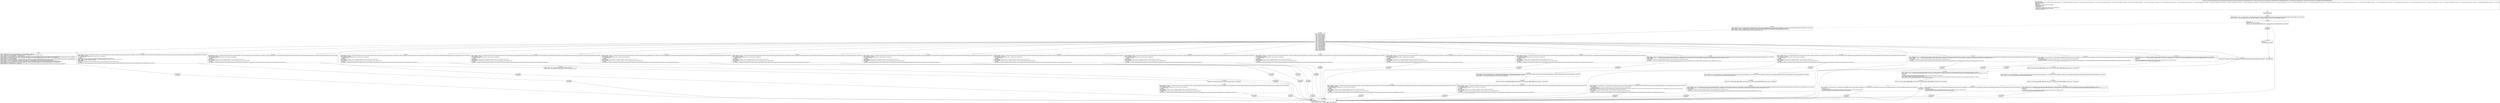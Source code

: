 digraph "CFG forandroidx.constraintlayout.motion.widget.KeyCycle.Loader.read(Landroidx\/constraintlayout\/motion\/widget\/KeyCycle;Landroid\/content\/res\/TypedArray;)V" {
Node_75 [shape=record,label="{75\:\ ?|MTH_ENTER_BLOCK\l}"];
Node_77 [shape=record,label="{77\:\ 0x0000|0x0000: INVOKE  (r0 I:int) = (r7 I:android.content.res.TypedArray A[D('a' android.content.res.TypedArray)]) type: VIRTUAL call: android.content.res.TypedArray.getIndexCount():int A[MD:():int (c)] (LINE:308)\l0x0004: CONST  (r1 I:??[int, float, boolean, short, byte, char, OBJECT, ARRAY]) = (0 ??[int, float, boolean, short, byte, char, OBJECT, ARRAY])  (LINE:309)\l}"];
Node_78 [shape=record,label="{78\:\ 0x0005|LOOP_START\lLOOP:0: B:78:0x0005\-\>B:119:0x019b\l|0x0005: IF  (r1 I:??[int, byte, short, char] A[D('i' int)]) \>= (r0 I:??[int, byte, short, char] A[D('N' int)])  \-\> B:121:0x019f \l}"];
Node_79 [shape=record,label="{79\:\ 0x0007|0x0007: INVOKE  (r2 I:int) = (r7 I:android.content.res.TypedArray A[D('a' android.content.res.TypedArray)]), (r1 I:int A[D('i' int)]) type: VIRTUAL call: android.content.res.TypedArray.getIndex(int):int A[MD:(int):int (c)] (LINE:310)\l0x000b: SGET  (r3 I:android.util.SparseIntArray) =  androidx.constraintlayout.motion.widget.KeyCycle.Loader.mAttrMap android.util.SparseIntArray  (LINE:311)\l0x000d: INVOKE  (r3 I:int) = (r3 I:android.util.SparseIntArray), (r2 I:int A[D('attr' int)]) type: VIRTUAL call: android.util.SparseIntArray.get(int):int A[MD:(int):int (c)]\l0x0011: CONST  (r4 I:??[int, float, short, byte, char]) = (3 ??[int, float, short, byte, char]) \l}"];
Node_80 [shape=record,label="{80\:\ 0x0012|0x0012: SWITCH  (r3 I:??)\l case 1: goto B:110:0x016b\l case 2: goto B:109:0x0162\l case 3: goto B:108:0x015a\l case 4: goto B:107:0x014e\l case 5: goto B:103:0x012e\l case 6: goto B:102:0x0121\l case 7: goto B:98:0x00fe\l case 8: goto B:97:0x00f1\l case 9: goto B:96:0x00e4\l case 10: goto B:95:0x00d7\l case 11: goto B:94:0x00ca\l case 12: goto B:93:0x00bd\l case 13: goto B:92:0x00b0\l case 14: goto B:91:0x00a3\l case 15: goto B:90:0x0096\l case 16: goto B:89:0x0089\l case 17: goto B:88:0x007c\l case 18: goto B:87:0x006f\l case 19: goto B:84:0x005c\l case 20: goto B:83:0x004f\l case 21: goto B:82:0x003f\l default: goto B:81:0x0015 \l}"];
Node_81 [shape=record,label="{81\:\ 0x0015|0x0015: NEW_INSTANCE  (r3 I:java.lang.StringBuilder) =  java.lang.StringBuilder  (LINE:399)\l0x0017: INVOKE  (r3 I:java.lang.StringBuilder) type: DIRECT call: java.lang.StringBuilder.\<init\>():void A[MD:():void (c)]\l0x001a: CONST_STR  (r4 I:java.lang.String) =  \"unused attribute 0x\" \l0x001c: INVOKE  (r3 I:java.lang.StringBuilder), (r4 I:java.lang.String) type: VIRTUAL call: java.lang.StringBuilder.append(java.lang.String):java.lang.StringBuilder A[MD:(java.lang.String):java.lang.StringBuilder (c)]\l0x001f: INVOKE  (r4 I:java.lang.String) = (r2 I:int A[D('attr' int)]) type: STATIC call: java.lang.Integer.toHexString(int):java.lang.String A[MD:(int):java.lang.String (c)]\l0x0023: INVOKE  (r3 I:java.lang.StringBuilder), (r4 I:java.lang.String) type: VIRTUAL call: java.lang.StringBuilder.append(java.lang.String):java.lang.StringBuilder A[MD:(java.lang.String):java.lang.StringBuilder (c)]\l0x0026: CONST_STR  (r4 I:java.lang.String) =  \"   \" \l0x0028: INVOKE  (r3 I:java.lang.StringBuilder), (r4 I:java.lang.String) type: VIRTUAL call: java.lang.StringBuilder.append(java.lang.String):java.lang.StringBuilder A[MD:(java.lang.String):java.lang.StringBuilder (c)]\l0x002b: SGET  (r4 I:android.util.SparseIntArray) =  androidx.constraintlayout.motion.widget.KeyCycle.Loader.mAttrMap android.util.SparseIntArray \l0x002d: INVOKE  (r4 I:int) = (r4 I:android.util.SparseIntArray), (r2 I:int A[D('attr' int)]) type: VIRTUAL call: android.util.SparseIntArray.get(int):int A[MD:(int):int (c)]\l0x0031: INVOKE  (r3 I:java.lang.StringBuilder), (r4 I:int) type: VIRTUAL call: java.lang.StringBuilder.append(int):java.lang.StringBuilder A[MD:(int):java.lang.StringBuilder (c)]\l0x0034: INVOKE  (r3 I:java.lang.String) = (r3 I:java.lang.StringBuilder) type: VIRTUAL call: java.lang.StringBuilder.toString():java.lang.String A[MD:():java.lang.String (c)]\l0x0038: CONST_STR  (r4 I:java.lang.String) =  \"KeyCycle\" \l0x003a: INVOKE  (r4 I:java.lang.String), (r3 I:java.lang.String) type: STATIC call: android.util.Log.e(java.lang.String, java.lang.String):int A[MD:(java.lang.String, java.lang.String):int (c)]\l}"];
Node_123 [shape=record,label="{123\:\ 0x019b|SYNTHETIC\l}"];
Node_119 [shape=record,label="{119\:\ 0x019b|LOOP_END\lLOOP:0: B:78:0x0005\-\>B:119:0x019b\l|0x019b: ARITH  (r1 I:int) = (r1 I:int A[D('i' int)]) + (1 int)  (LINE:309)\l}"];
Node_82 [shape=record,label="{82\:\ 0x003f|0x003f: INVOKE  (r3 I:float) = (r6 I:androidx.constraintlayout.motion.widget.KeyCycle A[D('c' androidx.constraintlayout.motion.widget.KeyCycle)]) type: STATIC call: androidx.constraintlayout.motion.widget.KeyCycle.access$2000(androidx.constraintlayout.motion.widget.KeyCycle):float A[MD:(androidx.constraintlayout.motion.widget.KeyCycle):float (m)] (LINE:396)\l0x0043: INVOKE  (r3 I:float) = \l  (r7 I:android.content.res.TypedArray A[D('a' android.content.res.TypedArray)])\l  (r2 I:int A[D('attr' int)])\l  (r3 I:float)\l type: VIRTUAL call: android.content.res.TypedArray.getFloat(int, float):float A[MD:(int, float):float (c)]\l0x0047: CONST  (r4 I:??[int, float, short, byte, char]) = (1135869952(0x43b40000, float:360.0) ??[int, float, short, byte, char]) \l0x0049: ARITH  (r3 I:float) = (r3 I:float) \/ (r4 I:float) \l0x004a: INVOKE  \l  (r6 I:androidx.constraintlayout.motion.widget.KeyCycle A[D('c' androidx.constraintlayout.motion.widget.KeyCycle)])\l  (r3 I:float)\l type: STATIC call: androidx.constraintlayout.motion.widget.KeyCycle.access$2002(androidx.constraintlayout.motion.widget.KeyCycle, float):float A[MD:(androidx.constraintlayout.motion.widget.KeyCycle, float):float (m)]\l}"];
Node_124 [shape=record,label="{124\:\ 0x019b|SYNTHETIC\l}"];
Node_83 [shape=record,label="{83\:\ 0x004f|0x004f: INVOKE  (r3 I:float) = (r6 I:androidx.constraintlayout.motion.widget.KeyCycle A[D('c' androidx.constraintlayout.motion.widget.KeyCycle)]) type: STATIC call: androidx.constraintlayout.motion.widget.KeyCycle.access$1900(androidx.constraintlayout.motion.widget.KeyCycle):float A[MD:(androidx.constraintlayout.motion.widget.KeyCycle):float (m)] (LINE:393)\l0x0053: INVOKE  (r3 I:float) = \l  (r7 I:android.content.res.TypedArray A[D('a' android.content.res.TypedArray)])\l  (r2 I:int A[D('attr' int)])\l  (r3 I:float)\l type: VIRTUAL call: android.content.res.TypedArray.getFloat(int, float):float A[MD:(int, float):float (c)]\l0x0057: INVOKE  \l  (r6 I:androidx.constraintlayout.motion.widget.KeyCycle A[D('c' androidx.constraintlayout.motion.widget.KeyCycle)])\l  (r3 I:float)\l type: STATIC call: androidx.constraintlayout.motion.widget.KeyCycle.access$1902(androidx.constraintlayout.motion.widget.KeyCycle, float):float A[MD:(androidx.constraintlayout.motion.widget.KeyCycle, float):float (m)]\l}"];
Node_125 [shape=record,label="{125\:\ 0x019b|SYNTHETIC\l}"];
Node_84 [shape=record,label="{84\:\ 0x005c|0x005c: SGET  (r3 I:int) =  android.os.Build.VERSION.SDK_INT int  (LINE:388)\l0x005e: CONST  (r4 I:??[int, float, short, byte, char]) = (21 ??[int, float, short, byte, char]) \l}"];
Node_85 [shape=record,label="{85\:\ 0x0060|0x0060: IF  (r3 I:??[int, byte, short, char]) \< (r4 I:??[int, byte, short, char])  \-\> B:126:0x019b \l}"];
Node_86 [shape=record,label="{86\:\ 0x0062|0x0062: INVOKE  (r3 I:float) = (r6 I:androidx.constraintlayout.motion.widget.KeyCycle A[D('c' androidx.constraintlayout.motion.widget.KeyCycle)]) type: STATIC call: androidx.constraintlayout.motion.widget.KeyCycle.access$1800(androidx.constraintlayout.motion.widget.KeyCycle):float A[MD:(androidx.constraintlayout.motion.widget.KeyCycle):float (m)] (LINE:389)\l0x0066: INVOKE  (r3 I:float) = \l  (r7 I:android.content.res.TypedArray A[D('a' android.content.res.TypedArray)])\l  (r2 I:int A[D('attr' int)])\l  (r3 I:float)\l type: VIRTUAL call: android.content.res.TypedArray.getDimension(int, float):float A[MD:(int, float):float (c)]\l0x006a: INVOKE  \l  (r6 I:androidx.constraintlayout.motion.widget.KeyCycle A[D('c' androidx.constraintlayout.motion.widget.KeyCycle)])\l  (r3 I:float)\l type: STATIC call: androidx.constraintlayout.motion.widget.KeyCycle.access$1802(androidx.constraintlayout.motion.widget.KeyCycle, float):float A[MD:(androidx.constraintlayout.motion.widget.KeyCycle, float):float (m)]\l}"];
Node_127 [shape=record,label="{127\:\ 0x019b|SYNTHETIC\l}"];
Node_126 [shape=record,label="{126\:\ 0x019b|SYNTHETIC\l}"];
Node_87 [shape=record,label="{87\:\ 0x006f|0x006f: INVOKE  (r3 I:float) = (r6 I:androidx.constraintlayout.motion.widget.KeyCycle A[D('c' androidx.constraintlayout.motion.widget.KeyCycle)]) type: STATIC call: androidx.constraintlayout.motion.widget.KeyCycle.access$1700(androidx.constraintlayout.motion.widget.KeyCycle):float A[MD:(androidx.constraintlayout.motion.widget.KeyCycle):float (m)] (LINE:385)\l0x0073: INVOKE  (r3 I:float) = \l  (r7 I:android.content.res.TypedArray A[D('a' android.content.res.TypedArray)])\l  (r2 I:int A[D('attr' int)])\l  (r3 I:float)\l type: VIRTUAL call: android.content.res.TypedArray.getDimension(int, float):float A[MD:(int, float):float (c)]\l0x0077: INVOKE  \l  (r6 I:androidx.constraintlayout.motion.widget.KeyCycle A[D('c' androidx.constraintlayout.motion.widget.KeyCycle)])\l  (r3 I:float)\l type: STATIC call: androidx.constraintlayout.motion.widget.KeyCycle.access$1702(androidx.constraintlayout.motion.widget.KeyCycle, float):float A[MD:(androidx.constraintlayout.motion.widget.KeyCycle, float):float (m)]\l}"];
Node_128 [shape=record,label="{128\:\ 0x019b|SYNTHETIC\l}"];
Node_88 [shape=record,label="{88\:\ 0x007c|0x007c: INVOKE  (r3 I:float) = (r6 I:androidx.constraintlayout.motion.widget.KeyCycle A[D('c' androidx.constraintlayout.motion.widget.KeyCycle)]) type: STATIC call: androidx.constraintlayout.motion.widget.KeyCycle.access$1600(androidx.constraintlayout.motion.widget.KeyCycle):float A[MD:(androidx.constraintlayout.motion.widget.KeyCycle):float (m)] (LINE:382)\l0x0080: INVOKE  (r3 I:float) = \l  (r7 I:android.content.res.TypedArray A[D('a' android.content.res.TypedArray)])\l  (r2 I:int A[D('attr' int)])\l  (r3 I:float)\l type: VIRTUAL call: android.content.res.TypedArray.getDimension(int, float):float A[MD:(int, float):float (c)]\l0x0084: INVOKE  \l  (r6 I:androidx.constraintlayout.motion.widget.KeyCycle A[D('c' androidx.constraintlayout.motion.widget.KeyCycle)])\l  (r3 I:float)\l type: STATIC call: androidx.constraintlayout.motion.widget.KeyCycle.access$1602(androidx.constraintlayout.motion.widget.KeyCycle, float):float A[MD:(androidx.constraintlayout.motion.widget.KeyCycle, float):float (m)]\l}"];
Node_129 [shape=record,label="{129\:\ 0x019b|SYNTHETIC\l}"];
Node_89 [shape=record,label="{89\:\ 0x0089|0x0089: INVOKE  (r3 I:float) = (r6 I:androidx.constraintlayout.motion.widget.KeyCycle A[D('c' androidx.constraintlayout.motion.widget.KeyCycle)]) type: STATIC call: androidx.constraintlayout.motion.widget.KeyCycle.access$1500(androidx.constraintlayout.motion.widget.KeyCycle):float A[MD:(androidx.constraintlayout.motion.widget.KeyCycle):float (m)] (LINE:379)\l0x008d: INVOKE  (r3 I:float) = \l  (r7 I:android.content.res.TypedArray A[D('a' android.content.res.TypedArray)])\l  (r2 I:int A[D('attr' int)])\l  (r3 I:float)\l type: VIRTUAL call: android.content.res.TypedArray.getFloat(int, float):float A[MD:(int, float):float (c)]\l0x0091: INVOKE  \l  (r6 I:androidx.constraintlayout.motion.widget.KeyCycle A[D('c' androidx.constraintlayout.motion.widget.KeyCycle)])\l  (r3 I:float)\l type: STATIC call: androidx.constraintlayout.motion.widget.KeyCycle.access$1502(androidx.constraintlayout.motion.widget.KeyCycle, float):float A[MD:(androidx.constraintlayout.motion.widget.KeyCycle, float):float (m)]\l}"];
Node_130 [shape=record,label="{130\:\ 0x019b|SYNTHETIC\l}"];
Node_90 [shape=record,label="{90\:\ 0x0096|0x0096: INVOKE  (r3 I:float) = (r6 I:androidx.constraintlayout.motion.widget.KeyCycle A[D('c' androidx.constraintlayout.motion.widget.KeyCycle)]) type: STATIC call: androidx.constraintlayout.motion.widget.KeyCycle.access$1400(androidx.constraintlayout.motion.widget.KeyCycle):float A[MD:(androidx.constraintlayout.motion.widget.KeyCycle):float (m)] (LINE:376)\l0x009a: INVOKE  (r3 I:float) = \l  (r7 I:android.content.res.TypedArray A[D('a' android.content.res.TypedArray)])\l  (r2 I:int A[D('attr' int)])\l  (r3 I:float)\l type: VIRTUAL call: android.content.res.TypedArray.getFloat(int, float):float A[MD:(int, float):float (c)]\l0x009e: INVOKE  \l  (r6 I:androidx.constraintlayout.motion.widget.KeyCycle A[D('c' androidx.constraintlayout.motion.widget.KeyCycle)])\l  (r3 I:float)\l type: STATIC call: androidx.constraintlayout.motion.widget.KeyCycle.access$1402(androidx.constraintlayout.motion.widget.KeyCycle, float):float A[MD:(androidx.constraintlayout.motion.widget.KeyCycle, float):float (m)]\l}"];
Node_131 [shape=record,label="{131\:\ 0x019b|SYNTHETIC\l}"];
Node_91 [shape=record,label="{91\:\ 0x00a3|0x00a3: INVOKE  (r3 I:float) = (r6 I:androidx.constraintlayout.motion.widget.KeyCycle A[D('c' androidx.constraintlayout.motion.widget.KeyCycle)]) type: STATIC call: androidx.constraintlayout.motion.widget.KeyCycle.access$1300(androidx.constraintlayout.motion.widget.KeyCycle):float A[MD:(androidx.constraintlayout.motion.widget.KeyCycle):float (m)] (LINE:373)\l0x00a7: INVOKE  (r3 I:float) = \l  (r7 I:android.content.res.TypedArray A[D('a' android.content.res.TypedArray)])\l  (r2 I:int A[D('attr' int)])\l  (r3 I:float)\l type: VIRTUAL call: android.content.res.TypedArray.getFloat(int, float):float A[MD:(int, float):float (c)]\l0x00ab: INVOKE  \l  (r6 I:androidx.constraintlayout.motion.widget.KeyCycle A[D('c' androidx.constraintlayout.motion.widget.KeyCycle)])\l  (r3 I:float)\l type: STATIC call: androidx.constraintlayout.motion.widget.KeyCycle.access$1302(androidx.constraintlayout.motion.widget.KeyCycle, float):float A[MD:(androidx.constraintlayout.motion.widget.KeyCycle, float):float (m)]\l}"];
Node_132 [shape=record,label="{132\:\ 0x019b|SYNTHETIC\l}"];
Node_92 [shape=record,label="{92\:\ 0x00b0|0x00b0: INVOKE  (r3 I:float) = (r6 I:androidx.constraintlayout.motion.widget.KeyCycle A[D('c' androidx.constraintlayout.motion.widget.KeyCycle)]) type: STATIC call: androidx.constraintlayout.motion.widget.KeyCycle.access$1200(androidx.constraintlayout.motion.widget.KeyCycle):float A[MD:(androidx.constraintlayout.motion.widget.KeyCycle):float (m)] (LINE:370)\l0x00b4: INVOKE  (r3 I:float) = \l  (r7 I:android.content.res.TypedArray A[D('a' android.content.res.TypedArray)])\l  (r2 I:int A[D('attr' int)])\l  (r3 I:float)\l type: VIRTUAL call: android.content.res.TypedArray.getFloat(int, float):float A[MD:(int, float):float (c)]\l0x00b8: INVOKE  \l  (r6 I:androidx.constraintlayout.motion.widget.KeyCycle A[D('c' androidx.constraintlayout.motion.widget.KeyCycle)])\l  (r3 I:float)\l type: STATIC call: androidx.constraintlayout.motion.widget.KeyCycle.access$1202(androidx.constraintlayout.motion.widget.KeyCycle, float):float A[MD:(androidx.constraintlayout.motion.widget.KeyCycle, float):float (m)]\l}"];
Node_133 [shape=record,label="{133\:\ 0x019b|SYNTHETIC\l}"];
Node_93 [shape=record,label="{93\:\ 0x00bd|0x00bd: INVOKE  (r3 I:float) = (r6 I:androidx.constraintlayout.motion.widget.KeyCycle A[D('c' androidx.constraintlayout.motion.widget.KeyCycle)]) type: STATIC call: androidx.constraintlayout.motion.widget.KeyCycle.access$1100(androidx.constraintlayout.motion.widget.KeyCycle):float A[MD:(androidx.constraintlayout.motion.widget.KeyCycle):float (m)] (LINE:367)\l0x00c1: INVOKE  (r3 I:float) = \l  (r7 I:android.content.res.TypedArray A[D('a' android.content.res.TypedArray)])\l  (r2 I:int A[D('attr' int)])\l  (r3 I:float)\l type: VIRTUAL call: android.content.res.TypedArray.getFloat(int, float):float A[MD:(int, float):float (c)]\l0x00c5: INVOKE  \l  (r6 I:androidx.constraintlayout.motion.widget.KeyCycle A[D('c' androidx.constraintlayout.motion.widget.KeyCycle)])\l  (r3 I:float)\l type: STATIC call: androidx.constraintlayout.motion.widget.KeyCycle.access$1102(androidx.constraintlayout.motion.widget.KeyCycle, float):float A[MD:(androidx.constraintlayout.motion.widget.KeyCycle, float):float (m)]\l}"];
Node_134 [shape=record,label="{134\:\ 0x019b|SYNTHETIC\l}"];
Node_94 [shape=record,label="{94\:\ 0x00ca|0x00ca: INVOKE  (r3 I:float) = (r6 I:androidx.constraintlayout.motion.widget.KeyCycle A[D('c' androidx.constraintlayout.motion.widget.KeyCycle)]) type: STATIC call: androidx.constraintlayout.motion.widget.KeyCycle.access$1000(androidx.constraintlayout.motion.widget.KeyCycle):float A[MD:(androidx.constraintlayout.motion.widget.KeyCycle):float (m)] (LINE:364)\l0x00ce: INVOKE  (r3 I:float) = \l  (r7 I:android.content.res.TypedArray A[D('a' android.content.res.TypedArray)])\l  (r2 I:int A[D('attr' int)])\l  (r3 I:float)\l type: VIRTUAL call: android.content.res.TypedArray.getFloat(int, float):float A[MD:(int, float):float (c)]\l0x00d2: INVOKE  \l  (r6 I:androidx.constraintlayout.motion.widget.KeyCycle A[D('c' androidx.constraintlayout.motion.widget.KeyCycle)])\l  (r3 I:float)\l type: STATIC call: androidx.constraintlayout.motion.widget.KeyCycle.access$1002(androidx.constraintlayout.motion.widget.KeyCycle, float):float A[MD:(androidx.constraintlayout.motion.widget.KeyCycle, float):float (m)]\l}"];
Node_135 [shape=record,label="{135\:\ 0x019b|SYNTHETIC\l}"];
Node_95 [shape=record,label="{95\:\ 0x00d7|0x00d7: INVOKE  (r3 I:float) = (r6 I:androidx.constraintlayout.motion.widget.KeyCycle A[D('c' androidx.constraintlayout.motion.widget.KeyCycle)]) type: STATIC call: androidx.constraintlayout.motion.widget.KeyCycle.access$900(androidx.constraintlayout.motion.widget.KeyCycle):float A[MD:(androidx.constraintlayout.motion.widget.KeyCycle):float (m)] (LINE:361)\l0x00db: INVOKE  (r3 I:float) = \l  (r7 I:android.content.res.TypedArray A[D('a' android.content.res.TypedArray)])\l  (r2 I:int A[D('attr' int)])\l  (r3 I:float)\l type: VIRTUAL call: android.content.res.TypedArray.getDimension(int, float):float A[MD:(int, float):float (c)]\l0x00df: INVOKE  \l  (r6 I:androidx.constraintlayout.motion.widget.KeyCycle A[D('c' androidx.constraintlayout.motion.widget.KeyCycle)])\l  (r3 I:float)\l type: STATIC call: androidx.constraintlayout.motion.widget.KeyCycle.access$902(androidx.constraintlayout.motion.widget.KeyCycle, float):float A[MD:(androidx.constraintlayout.motion.widget.KeyCycle, float):float (m)]\l}"];
Node_136 [shape=record,label="{136\:\ 0x019b|SYNTHETIC\l}"];
Node_96 [shape=record,label="{96\:\ 0x00e4|0x00e4: INVOKE  (r3 I:float) = (r6 I:androidx.constraintlayout.motion.widget.KeyCycle A[D('c' androidx.constraintlayout.motion.widget.KeyCycle)]) type: STATIC call: androidx.constraintlayout.motion.widget.KeyCycle.access$800(androidx.constraintlayout.motion.widget.KeyCycle):float A[MD:(androidx.constraintlayout.motion.widget.KeyCycle):float (m)] (LINE:358)\l0x00e8: INVOKE  (r3 I:float) = \l  (r7 I:android.content.res.TypedArray A[D('a' android.content.res.TypedArray)])\l  (r2 I:int A[D('attr' int)])\l  (r3 I:float)\l type: VIRTUAL call: android.content.res.TypedArray.getFloat(int, float):float A[MD:(int, float):float (c)]\l0x00ec: INVOKE  \l  (r6 I:androidx.constraintlayout.motion.widget.KeyCycle A[D('c' androidx.constraintlayout.motion.widget.KeyCycle)])\l  (r3 I:float)\l type: STATIC call: androidx.constraintlayout.motion.widget.KeyCycle.access$802(androidx.constraintlayout.motion.widget.KeyCycle, float):float A[MD:(androidx.constraintlayout.motion.widget.KeyCycle, float):float (m)]\l}"];
Node_137 [shape=record,label="{137\:\ 0x019b|SYNTHETIC\l}"];
Node_97 [shape=record,label="{97\:\ 0x00f1|0x00f1: INVOKE  (r3 I:int) = (r6 I:androidx.constraintlayout.motion.widget.KeyCycle A[D('c' androidx.constraintlayout.motion.widget.KeyCycle)]) type: STATIC call: androidx.constraintlayout.motion.widget.KeyCycle.access$700(androidx.constraintlayout.motion.widget.KeyCycle):int A[MD:(androidx.constraintlayout.motion.widget.KeyCycle):int (m)] (LINE:355)\l0x00f5: INVOKE  (r3 I:int) = (r7 I:android.content.res.TypedArray A[D('a' android.content.res.TypedArray)]), (r2 I:int A[D('attr' int)]), (r3 I:int) type: VIRTUAL call: android.content.res.TypedArray.getInt(int, int):int A[MD:(int, int):int (c)]\l0x00f9: INVOKE  \l  (r6 I:androidx.constraintlayout.motion.widget.KeyCycle A[D('c' androidx.constraintlayout.motion.widget.KeyCycle)])\l  (r3 I:int)\l type: STATIC call: androidx.constraintlayout.motion.widget.KeyCycle.access$702(androidx.constraintlayout.motion.widget.KeyCycle, int):int A[MD:(androidx.constraintlayout.motion.widget.KeyCycle, int):int (m)]\l}"];
Node_138 [shape=record,label="{138\:\ 0x019b|SYNTHETIC\l}"];
Node_98 [shape=record,label="{98\:\ 0x00fe|0x00fe: INVOKE  (r3 I:android.util.TypedValue) = (r7 I:android.content.res.TypedArray A[D('a' android.content.res.TypedArray)]), (r2 I:int A[D('attr' int)]) type: VIRTUAL call: android.content.res.TypedArray.peekValue(int):android.util.TypedValue A[MD:(int):android.util.TypedValue (c)] (LINE:347)\l0x0102: IGET  (r4 I:int) = (r3 I:android.util.TypedValue A[D('type' android.util.TypedValue)]) android.util.TypedValue.type int  (LINE:348)\l0x0104: CONST  (r5 I:??[int, float, short, byte, char]) = (5 ??[int, float, short, byte, char]) \l}"];
Node_99 [shape=record,label="{99\:\ 0x0105|0x0105: IF  (r4 I:??[int, boolean, OBJECT, ARRAY, byte, short, char]) != (r5 I:??[int, boolean, OBJECT, ARRAY, byte, short, char])  \-\> B:101:0x0114 \l}"];
Node_100 [shape=record,label="{100\:\ 0x0107|0x0107: INVOKE  (r4 I:float) = (r6 I:androidx.constraintlayout.motion.widget.KeyCycle A[D('c' androidx.constraintlayout.motion.widget.KeyCycle)]) type: STATIC call: androidx.constraintlayout.motion.widget.KeyCycle.access$600(androidx.constraintlayout.motion.widget.KeyCycle):float A[MD:(androidx.constraintlayout.motion.widget.KeyCycle):float (m)] (LINE:349)\l0x010b: INVOKE  (r4 I:float) = \l  (r7 I:android.content.res.TypedArray A[D('a' android.content.res.TypedArray)])\l  (r2 I:int A[D('attr' int)])\l  (r4 I:float)\l type: VIRTUAL call: android.content.res.TypedArray.getDimension(int, float):float A[MD:(int, float):float (c)]\l0x010f: INVOKE  \l  (r6 I:androidx.constraintlayout.motion.widget.KeyCycle A[D('c' androidx.constraintlayout.motion.widget.KeyCycle)])\l  (r4 I:float)\l type: STATIC call: androidx.constraintlayout.motion.widget.KeyCycle.access$602(androidx.constraintlayout.motion.widget.KeyCycle, float):float A[MD:(androidx.constraintlayout.motion.widget.KeyCycle, float):float (m)]\l}"];
Node_139 [shape=record,label="{139\:\ 0x019b|SYNTHETIC\l}"];
Node_101 [shape=record,label="{101\:\ 0x0114|0x0114: INVOKE  (r4 I:float) = (r6 I:androidx.constraintlayout.motion.widget.KeyCycle A[D('c' androidx.constraintlayout.motion.widget.KeyCycle)]) type: STATIC call: androidx.constraintlayout.motion.widget.KeyCycle.access$600(androidx.constraintlayout.motion.widget.KeyCycle):float A[MD:(androidx.constraintlayout.motion.widget.KeyCycle):float (m)] (LINE:351)\l0x0118: INVOKE  (r4 I:float) = \l  (r7 I:android.content.res.TypedArray A[D('a' android.content.res.TypedArray)])\l  (r2 I:int A[D('attr' int)])\l  (r4 I:float)\l type: VIRTUAL call: android.content.res.TypedArray.getFloat(int, float):float A[MD:(int, float):float (c)]\l0x011c: INVOKE  \l  (r6 I:androidx.constraintlayout.motion.widget.KeyCycle A[D('c' androidx.constraintlayout.motion.widget.KeyCycle)])\l  (r4 I:float)\l type: STATIC call: androidx.constraintlayout.motion.widget.KeyCycle.access$602(androidx.constraintlayout.motion.widget.KeyCycle, float):float A[MD:(androidx.constraintlayout.motion.widget.KeyCycle, float):float (m)]\l}"];
Node_140 [shape=record,label="{140\:\ 0x019b|SYNTHETIC\l}"];
Node_102 [shape=record,label="{102\:\ 0x0121|0x0121: INVOKE  (r3 I:float) = (r6 I:androidx.constraintlayout.motion.widget.KeyCycle A[D('c' androidx.constraintlayout.motion.widget.KeyCycle)]) type: STATIC call: androidx.constraintlayout.motion.widget.KeyCycle.access$500(androidx.constraintlayout.motion.widget.KeyCycle):float A[MD:(androidx.constraintlayout.motion.widget.KeyCycle):float (m)] (LINE:344)\l0x0125: INVOKE  (r3 I:float) = \l  (r7 I:android.content.res.TypedArray A[D('a' android.content.res.TypedArray)])\l  (r2 I:int A[D('attr' int)])\l  (r3 I:float)\l type: VIRTUAL call: android.content.res.TypedArray.getFloat(int, float):float A[MD:(int, float):float (c)]\l0x0129: INVOKE  \l  (r6 I:androidx.constraintlayout.motion.widget.KeyCycle A[D('c' androidx.constraintlayout.motion.widget.KeyCycle)])\l  (r3 I:float)\l type: STATIC call: androidx.constraintlayout.motion.widget.KeyCycle.access$502(androidx.constraintlayout.motion.widget.KeyCycle, float):float A[MD:(androidx.constraintlayout.motion.widget.KeyCycle, float):float (m)]\l}"];
Node_141 [shape=record,label="{141\:\ 0x019b|SYNTHETIC\l}"];
Node_103 [shape=record,label="{103\:\ 0x012e|0x012e: INVOKE  (r3 I:android.util.TypedValue) = (r7 I:android.content.res.TypedArray A[D('a' android.content.res.TypedArray)]), (r2 I:int A[D('attr' int)]) type: VIRTUAL call: android.content.res.TypedArray.peekValue(int):android.util.TypedValue A[MD:(int):android.util.TypedValue (c)] (LINE:336)\l0x0132: IGET  (r3 I:int) = (r3 I:android.util.TypedValue) android.util.TypedValue.type int \l}"];
Node_104 [shape=record,label="{104\:\ 0x0134|0x0134: IF  (r3 I:??[int, boolean, OBJECT, ARRAY, byte, short, char]) != (r4 I:??[int, boolean, OBJECT, ARRAY, byte, short, char])  \-\> B:106:0x0142 \l}"];
Node_105 [shape=record,label="{105\:\ 0x0136|0x0136: INVOKE  (r3 I:java.lang.String) = (r7 I:android.content.res.TypedArray A[D('a' android.content.res.TypedArray)]), (r2 I:int A[D('attr' int)]) type: VIRTUAL call: android.content.res.TypedArray.getString(int):java.lang.String A[MD:(int):java.lang.String (c)] (LINE:337)\l0x013a: INVOKE  \l  (r6 I:androidx.constraintlayout.motion.widget.KeyCycle A[D('c' androidx.constraintlayout.motion.widget.KeyCycle)])\l  (r3 I:java.lang.String)\l type: STATIC call: androidx.constraintlayout.motion.widget.KeyCycle.access$302(androidx.constraintlayout.motion.widget.KeyCycle, java.lang.String):java.lang.String A[MD:(androidx.constraintlayout.motion.widget.KeyCycle, java.lang.String):java.lang.String (m)]\l0x013d: CONST  (r3 I:??[int, float, short, byte, char]) = (7 ??[int, float, short, byte, char])  (LINE:338)\l0x013e: INVOKE  \l  (r6 I:androidx.constraintlayout.motion.widget.KeyCycle A[D('c' androidx.constraintlayout.motion.widget.KeyCycle)])\l  (r3 I:int)\l type: STATIC call: androidx.constraintlayout.motion.widget.KeyCycle.access$402(androidx.constraintlayout.motion.widget.KeyCycle, int):int A[MD:(androidx.constraintlayout.motion.widget.KeyCycle, int):int (m)]\l}"];
Node_142 [shape=record,label="{142\:\ 0x019b|SYNTHETIC\l}"];
Node_106 [shape=record,label="{106\:\ 0x0142|0x0142: INVOKE  (r3 I:int) = (r6 I:androidx.constraintlayout.motion.widget.KeyCycle A[D('c' androidx.constraintlayout.motion.widget.KeyCycle)]) type: STATIC call: androidx.constraintlayout.motion.widget.KeyCycle.access$400(androidx.constraintlayout.motion.widget.KeyCycle):int A[MD:(androidx.constraintlayout.motion.widget.KeyCycle):int (m)] (LINE:340)\l0x0146: INVOKE  (r3 I:int) = (r7 I:android.content.res.TypedArray A[D('a' android.content.res.TypedArray)]), (r2 I:int A[D('attr' int)]), (r3 I:int) type: VIRTUAL call: android.content.res.TypedArray.getInt(int, int):int A[MD:(int, int):int (c)]\l0x014a: INVOKE  \l  (r6 I:androidx.constraintlayout.motion.widget.KeyCycle A[D('c' androidx.constraintlayout.motion.widget.KeyCycle)])\l  (r3 I:int)\l type: STATIC call: androidx.constraintlayout.motion.widget.KeyCycle.access$402(androidx.constraintlayout.motion.widget.KeyCycle, int):int A[MD:(androidx.constraintlayout.motion.widget.KeyCycle, int):int (m)]\l}"];
Node_143 [shape=record,label="{143\:\ 0x019b|SYNTHETIC\l}"];
Node_107 [shape=record,label="{107\:\ 0x014e|0x014e: INVOKE  (r3 I:int) = (r6 I:androidx.constraintlayout.motion.widget.KeyCycle A[D('c' androidx.constraintlayout.motion.widget.KeyCycle)]) type: STATIC call: androidx.constraintlayout.motion.widget.KeyCycle.access$200(androidx.constraintlayout.motion.widget.KeyCycle):int A[MD:(androidx.constraintlayout.motion.widget.KeyCycle):int (m)] (LINE:333)\l0x0152: INVOKE  (r3 I:int) = (r7 I:android.content.res.TypedArray A[D('a' android.content.res.TypedArray)]), (r2 I:int A[D('attr' int)]), (r3 I:int) type: VIRTUAL call: android.content.res.TypedArray.getInteger(int, int):int A[MD:(int, int):int (c)]\l0x0156: INVOKE  \l  (r6 I:androidx.constraintlayout.motion.widget.KeyCycle A[D('c' androidx.constraintlayout.motion.widget.KeyCycle)])\l  (r3 I:int)\l type: STATIC call: androidx.constraintlayout.motion.widget.KeyCycle.access$202(androidx.constraintlayout.motion.widget.KeyCycle, int):int A[MD:(androidx.constraintlayout.motion.widget.KeyCycle, int):int (m)]\l}"];
Node_144 [shape=record,label="{144\:\ 0x019b|SYNTHETIC\l}"];
Node_108 [shape=record,label="{108\:\ 0x015a|0x015a: INVOKE  (r3 I:java.lang.String) = (r7 I:android.content.res.TypedArray A[D('a' android.content.res.TypedArray)]), (r2 I:int A[D('attr' int)]) type: VIRTUAL call: android.content.res.TypedArray.getString(int):java.lang.String A[MD:(int):java.lang.String (c)] (LINE:330)\l0x015e: INVOKE  \l  (r6 I:androidx.constraintlayout.motion.widget.KeyCycle A[D('c' androidx.constraintlayout.motion.widget.KeyCycle)])\l  (r3 I:java.lang.String)\l type: STATIC call: androidx.constraintlayout.motion.widget.KeyCycle.access$102(androidx.constraintlayout.motion.widget.KeyCycle, java.lang.String):java.lang.String A[MD:(androidx.constraintlayout.motion.widget.KeyCycle, java.lang.String):java.lang.String (m)]\l}"];
Node_145 [shape=record,label="{145\:\ 0x019b|SYNTHETIC\l}"];
Node_109 [shape=record,label="{109\:\ 0x0162|0x0162: IGET  (r3 I:int) = (r6 I:androidx.constraintlayout.motion.widget.KeyCycle A[D('c' androidx.constraintlayout.motion.widget.KeyCycle)]) androidx.constraintlayout.motion.widget.KeyCycle.mFramePosition int  (LINE:327)\l0x0164: INVOKE  (r3 I:int) = (r7 I:android.content.res.TypedArray A[D('a' android.content.res.TypedArray)]), (r2 I:int A[D('attr' int)]), (r3 I:int) type: VIRTUAL call: android.content.res.TypedArray.getInt(int, int):int A[MD:(int, int):int (c)]\l0x0168: IPUT  \l  (r3 I:int)\l  (r6 I:androidx.constraintlayout.motion.widget.KeyCycle A[D('c' androidx.constraintlayout.motion.widget.KeyCycle)])\l androidx.constraintlayout.motion.widget.KeyCycle.mFramePosition int \l}"];
Node_146 [shape=record,label="{146\:\ 0x019b|SYNTHETIC\l}"];
Node_110 [shape=record,label="{110\:\ 0x016b|0x016b: SGET  (r3 I:boolean) =  androidx.constraintlayout.motion.widget.MotionLayout.IS_IN_EDIT_MODE boolean  (LINE:313)\l}"];
Node_111 [shape=record,label="{111\:\ 0x016d|0x016d: IF  (r3 I:??[int, boolean, OBJECT, ARRAY, byte, short, char]) == (0 ??[int, boolean, OBJECT, ARRAY, byte, short, char])  \-\> B:115:0x0183 \l}"];
Node_112 [shape=record,label="{112\:\ 0x016f|0x016f: IGET  (r3 I:int) = (r6 I:androidx.constraintlayout.motion.widget.KeyCycle A[D('c' androidx.constraintlayout.motion.widget.KeyCycle)]) androidx.constraintlayout.motion.widget.KeyCycle.mTargetId int  (LINE:314)\l0x0171: INVOKE  (r3 I:int) = (r7 I:android.content.res.TypedArray A[D('a' android.content.res.TypedArray)]), (r2 I:int A[D('attr' int)]), (r3 I:int) type: VIRTUAL call: android.content.res.TypedArray.getResourceId(int, int):int A[MD:(int, int):int (c)]\l0x0175: IPUT  \l  (r3 I:int)\l  (r6 I:androidx.constraintlayout.motion.widget.KeyCycle A[D('c' androidx.constraintlayout.motion.widget.KeyCycle)])\l androidx.constraintlayout.motion.widget.KeyCycle.mTargetId int \l0x0177: IGET  (r3 I:int) = (r6 I:androidx.constraintlayout.motion.widget.KeyCycle A[D('c' androidx.constraintlayout.motion.widget.KeyCycle)]) androidx.constraintlayout.motion.widget.KeyCycle.mTargetId int  (LINE:315)\l0x0179: CONST  (r4 I:??[int, float, short, byte, char]) = (\-1 ??[int, float, short, byte, char]) \l}"];
Node_113 [shape=record,label="{113\:\ 0x017a|0x017a: IF  (r3 I:??[int, boolean, OBJECT, ARRAY, byte, short, char]) != (r4 I:??[int, boolean, OBJECT, ARRAY, byte, short, char])  \-\> B:147:0x019b \l}"];
Node_114 [shape=record,label="{114\:\ 0x017c|0x017c: INVOKE  (r3 I:java.lang.String) = (r7 I:android.content.res.TypedArray A[D('a' android.content.res.TypedArray)]), (r2 I:int A[D('attr' int)]) type: VIRTUAL call: android.content.res.TypedArray.getString(int):java.lang.String A[MD:(int):java.lang.String (c)] (LINE:316)\l0x0180: IPUT  \l  (r3 I:java.lang.String)\l  (r6 I:androidx.constraintlayout.motion.widget.KeyCycle A[D('c' androidx.constraintlayout.motion.widget.KeyCycle)])\l androidx.constraintlayout.motion.widget.KeyCycle.mTargetString java.lang.String \l}"];
Node_148 [shape=record,label="{148\:\ 0x019b|SYNTHETIC\l}"];
Node_147 [shape=record,label="{147\:\ 0x019b|SYNTHETIC\l}"];
Node_115 [shape=record,label="{115\:\ 0x0183|0x0183: INVOKE  (r3 I:android.util.TypedValue) = (r7 I:android.content.res.TypedArray A[D('a' android.content.res.TypedArray)]), (r2 I:int A[D('attr' int)]) type: VIRTUAL call: android.content.res.TypedArray.peekValue(int):android.util.TypedValue A[MD:(int):android.util.TypedValue (c)] (LINE:319)\l0x0187: IGET  (r3 I:int) = (r3 I:android.util.TypedValue) android.util.TypedValue.type int \l}"];
Node_116 [shape=record,label="{116\:\ 0x0189|0x0189: IF  (r3 I:??[int, boolean, OBJECT, ARRAY, byte, short, char]) != (r4 I:??[int, boolean, OBJECT, ARRAY, byte, short, char])  \-\> B:118:0x0192 \l}"];
Node_117 [shape=record,label="{117\:\ 0x018b|0x018b: INVOKE  (r3 I:java.lang.String) = (r7 I:android.content.res.TypedArray A[D('a' android.content.res.TypedArray)]), (r2 I:int A[D('attr' int)]) type: VIRTUAL call: android.content.res.TypedArray.getString(int):java.lang.String A[MD:(int):java.lang.String (c)] (LINE:320)\l0x018f: IPUT  \l  (r3 I:java.lang.String)\l  (r6 I:androidx.constraintlayout.motion.widget.KeyCycle A[D('c' androidx.constraintlayout.motion.widget.KeyCycle)])\l androidx.constraintlayout.motion.widget.KeyCycle.mTargetString java.lang.String \l}"];
Node_149 [shape=record,label="{149\:\ 0x019b|SYNTHETIC\l}"];
Node_118 [shape=record,label="{118\:\ 0x0192|0x0192: IGET  (r3 I:int) = (r6 I:androidx.constraintlayout.motion.widget.KeyCycle A[D('c' androidx.constraintlayout.motion.widget.KeyCycle)]) androidx.constraintlayout.motion.widget.KeyCycle.mTargetId int  (LINE:322)\l0x0194: INVOKE  (r3 I:int) = (r7 I:android.content.res.TypedArray A[D('a' android.content.res.TypedArray)]), (r2 I:int A[D('attr' int)]), (r3 I:int) type: VIRTUAL call: android.content.res.TypedArray.getResourceId(int, int):int A[MD:(int, int):int (c)]\l0x0198: IPUT  \l  (r3 I:int)\l  (r6 I:androidx.constraintlayout.motion.widget.KeyCycle A[D('c' androidx.constraintlayout.motion.widget.KeyCycle)])\l androidx.constraintlayout.motion.widget.KeyCycle.mTargetId int \l}"];
Node_122 [shape=record,label="{122\:\ 0x019b|SYNTHETIC\l}"];
Node_121 [shape=record,label="{121\:\ 0x019f|SYNTHETIC\l}"];
Node_120 [shape=record,label="{120\:\ 0x019f|RETURN\l|0x019f: RETURN    (LINE:403)\l}"];
Node_76 [shape=record,label="{76\:\ ?|MTH_EXIT_BLOCK\l}"];
MethodNode[shape=record,label="{public static void androidx.constraintlayout.motion.widget.KeyCycle.Loader.read((r6 I:androidx.constraintlayout.motion.widget.KeyCycle A[D('c' androidx.constraintlayout.motion.widget.KeyCycle), IMMUTABLE_TYPE, METHOD_ARGUMENT]), (r7 I:android.content.res.TypedArray A[D('a' android.content.res.TypedArray), IMMUTABLE_TYPE, METHOD_ARGUMENT]))  | USE_LINES_HINTS\lBACK_EDGE: B:119:0x019b \-\> B:78:0x0005, CROSS_EDGE: B:82:0x003f \-\> B:119:0x019b, CROSS_EDGE: B:83:0x004f \-\> B:119:0x019b, CROSS_EDGE: B:86:0x0062 \-\> B:119:0x019b, CROSS_EDGE: B:85:0x0060 \-\> B:119:0x019b, CROSS_EDGE: B:87:0x006f \-\> B:119:0x019b, CROSS_EDGE: B:88:0x007c \-\> B:119:0x019b, CROSS_EDGE: B:89:0x0089 \-\> B:119:0x019b, CROSS_EDGE: B:90:0x0096 \-\> B:119:0x019b, CROSS_EDGE: B:91:0x00a3 \-\> B:119:0x019b, CROSS_EDGE: B:92:0x00b0 \-\> B:119:0x019b, CROSS_EDGE: B:93:0x00bd \-\> B:119:0x019b, CROSS_EDGE: B:94:0x00ca \-\> B:119:0x019b, CROSS_EDGE: B:95:0x00d7 \-\> B:119:0x019b, CROSS_EDGE: B:96:0x00e4 \-\> B:119:0x019b, CROSS_EDGE: B:97:0x00f1 \-\> B:119:0x019b, CROSS_EDGE: B:100:0x0107 \-\> B:119:0x019b, CROSS_EDGE: B:101:0x0114 \-\> B:119:0x019b, CROSS_EDGE: B:102:0x0121 \-\> B:119:0x019b, CROSS_EDGE: B:105:0x0136 \-\> B:119:0x019b, CROSS_EDGE: B:106:0x0142 \-\> B:119:0x019b, CROSS_EDGE: B:107:0x014e \-\> B:119:0x019b, CROSS_EDGE: B:108:0x015a \-\> B:119:0x019b, CROSS_EDGE: B:109:0x0162 \-\> B:119:0x019b, CROSS_EDGE: B:114:0x017c \-\> B:119:0x019b, CROSS_EDGE: B:113:0x017a \-\> B:119:0x019b, CROSS_EDGE: B:117:0x018b \-\> B:119:0x019b, CROSS_EDGE: B:118:0x0192 \-\> B:119:0x019b\lINLINE_NOT_NEEDED\lDebug Info:\l  0x0102\-0x0121: r3 'type' Landroid\/util\/TypedValue;\l  0x000b\-0x019b: r2 'attr' I\l  0x0005\-0x019f: r1 'i' I\l  0x0004\-0x01cd: r0 'N' I\l  \-1 \-0x01cd: r6 'c' Landroidx\/constraintlayout\/motion\/widget\/KeyCycle;\l  \-1 \-0x01cd: r7 'a' Landroid\/content\/res\/TypedArray;\lMETHOD_PARAMETERS: [c, a]\l}"];
MethodNode -> Node_75;Node_75 -> Node_77;
Node_77 -> Node_78;
Node_78 -> Node_79[style=dashed];
Node_78 -> Node_121;
Node_79 -> Node_80;
Node_80 -> Node_81;
Node_80 -> Node_82;
Node_80 -> Node_83;
Node_80 -> Node_84;
Node_80 -> Node_87;
Node_80 -> Node_88;
Node_80 -> Node_89;
Node_80 -> Node_90;
Node_80 -> Node_91;
Node_80 -> Node_92;
Node_80 -> Node_93;
Node_80 -> Node_94;
Node_80 -> Node_95;
Node_80 -> Node_96;
Node_80 -> Node_97;
Node_80 -> Node_98;
Node_80 -> Node_102;
Node_80 -> Node_103;
Node_80 -> Node_107;
Node_80 -> Node_108;
Node_80 -> Node_109;
Node_80 -> Node_110;
Node_81 -> Node_123;
Node_123 -> Node_119;
Node_119 -> Node_78;
Node_82 -> Node_124;
Node_124 -> Node_119;
Node_83 -> Node_125;
Node_125 -> Node_119;
Node_84 -> Node_85;
Node_85 -> Node_86[style=dashed];
Node_85 -> Node_126;
Node_86 -> Node_127;
Node_127 -> Node_119;
Node_126 -> Node_119;
Node_87 -> Node_128;
Node_128 -> Node_119;
Node_88 -> Node_129;
Node_129 -> Node_119;
Node_89 -> Node_130;
Node_130 -> Node_119;
Node_90 -> Node_131;
Node_131 -> Node_119;
Node_91 -> Node_132;
Node_132 -> Node_119;
Node_92 -> Node_133;
Node_133 -> Node_119;
Node_93 -> Node_134;
Node_134 -> Node_119;
Node_94 -> Node_135;
Node_135 -> Node_119;
Node_95 -> Node_136;
Node_136 -> Node_119;
Node_96 -> Node_137;
Node_137 -> Node_119;
Node_97 -> Node_138;
Node_138 -> Node_119;
Node_98 -> Node_99;
Node_99 -> Node_100[style=dashed];
Node_99 -> Node_101;
Node_100 -> Node_139;
Node_139 -> Node_119;
Node_101 -> Node_140;
Node_140 -> Node_119;
Node_102 -> Node_141;
Node_141 -> Node_119;
Node_103 -> Node_104;
Node_104 -> Node_105[style=dashed];
Node_104 -> Node_106;
Node_105 -> Node_142;
Node_142 -> Node_119;
Node_106 -> Node_143;
Node_143 -> Node_119;
Node_107 -> Node_144;
Node_144 -> Node_119;
Node_108 -> Node_145;
Node_145 -> Node_119;
Node_109 -> Node_146;
Node_146 -> Node_119;
Node_110 -> Node_111;
Node_111 -> Node_112[style=dashed];
Node_111 -> Node_115;
Node_112 -> Node_113;
Node_113 -> Node_114[style=dashed];
Node_113 -> Node_147;
Node_114 -> Node_148;
Node_148 -> Node_119;
Node_147 -> Node_119;
Node_115 -> Node_116;
Node_116 -> Node_117[style=dashed];
Node_116 -> Node_118;
Node_117 -> Node_149;
Node_149 -> Node_119;
Node_118 -> Node_122;
Node_122 -> Node_119;
Node_121 -> Node_120;
Node_120 -> Node_76;
}

